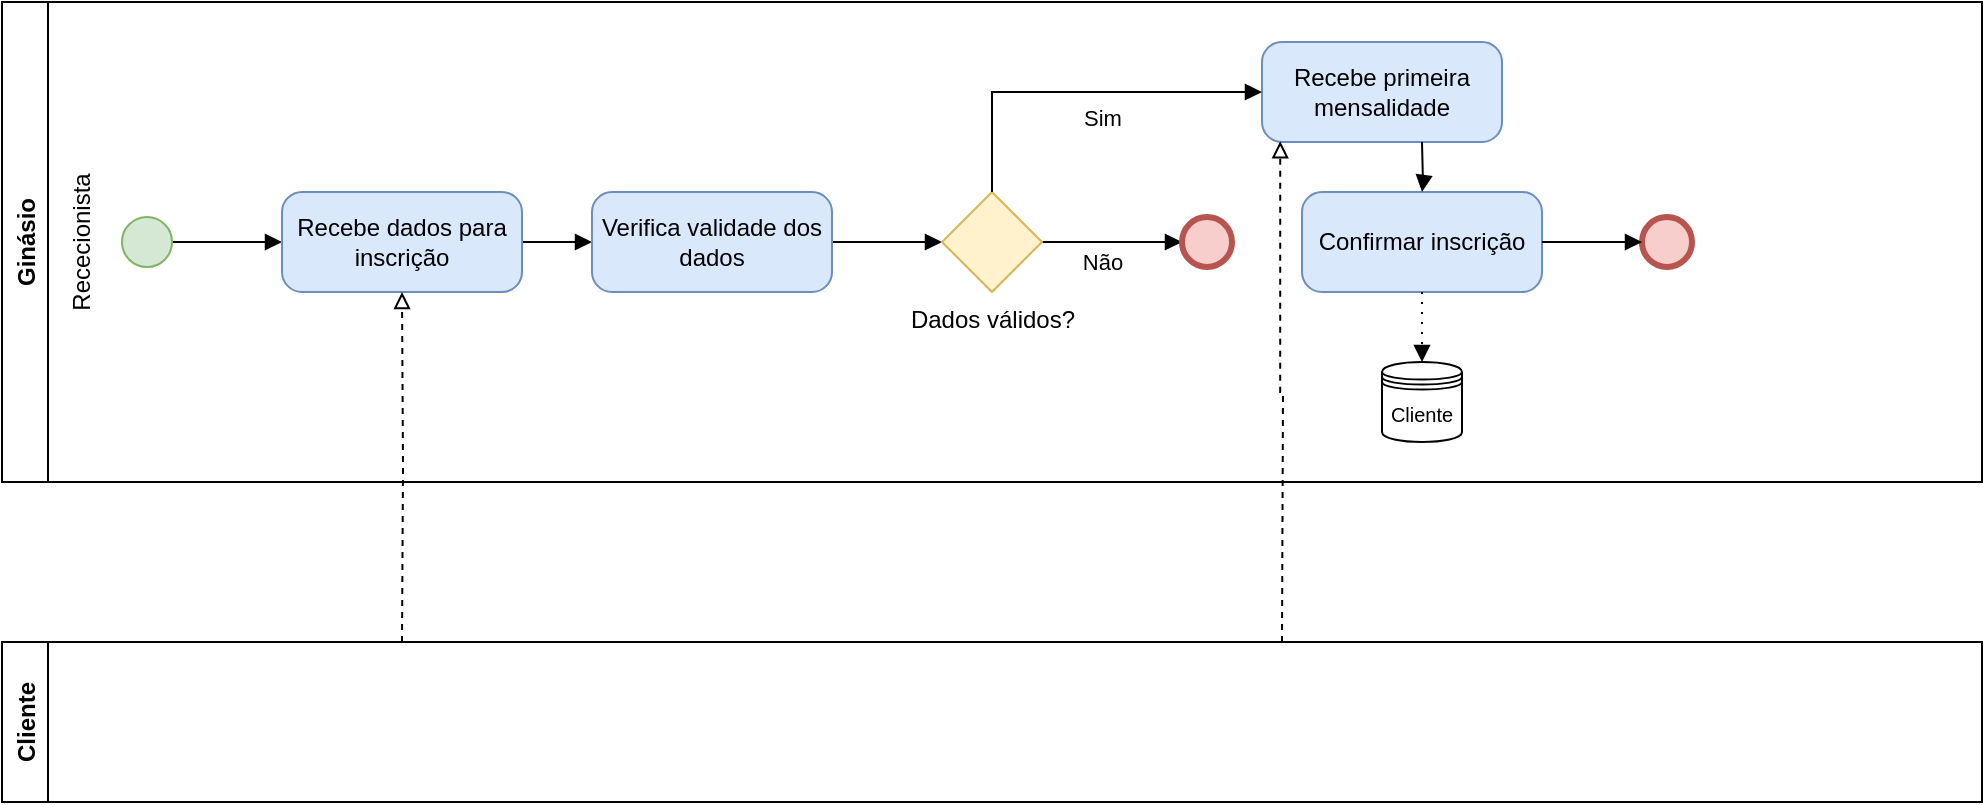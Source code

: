 <mxfile version="20.3.0" type="device"><diagram id="R2lEEEUBdFMjLlhIrx00" name="Page-1"><mxGraphModel dx="1221" dy="754" grid="1" gridSize="10" guides="1" tooltips="1" connect="1" arrows="1" fold="1" page="1" pageScale="1" pageWidth="850" pageHeight="1100" math="0" shadow="0" extFonts="Permanent Marker^https://fonts.googleapis.com/css?family=Permanent+Marker"><root><mxCell id="0"/><mxCell id="1" parent="0"/><mxCell id="FbWQHcf3tOXW2yUhKQ6o-1" value="Ginásio" style="swimlane;horizontal=0;" vertex="1" parent="1"><mxGeometry x="10" y="200" width="990" height="240" as="geometry"/></mxCell><mxCell id="FbWQHcf3tOXW2yUhKQ6o-3" value="Rececionista" style="text;html=1;strokeColor=none;fillColor=none;align=center;verticalAlign=middle;whiteSpace=wrap;rounded=0;rotation=-90;" vertex="1" parent="FbWQHcf3tOXW2yUhKQ6o-1"><mxGeometry x="10" y="105" width="60" height="30" as="geometry"/></mxCell><mxCell id="FbWQHcf3tOXW2yUhKQ6o-8" style="edgeStyle=orthogonalEdgeStyle;rounded=0;orthogonalLoop=1;jettySize=auto;html=1;entryX=0;entryY=0.5;entryDx=0;entryDy=0;entryPerimeter=0;endArrow=block;endFill=1;" edge="1" parent="FbWQHcf3tOXW2yUhKQ6o-1" source="FbWQHcf3tOXW2yUhKQ6o-5" target="FbWQHcf3tOXW2yUhKQ6o-7"><mxGeometry relative="1" as="geometry"/></mxCell><mxCell id="FbWQHcf3tOXW2yUhKQ6o-5" value="" style="points=[[0.145,0.145,0],[0.5,0,0],[0.855,0.145,0],[1,0.5,0],[0.855,0.855,0],[0.5,1,0],[0.145,0.855,0],[0,0.5,0]];shape=mxgraph.bpmn.event;html=1;verticalLabelPosition=bottom;labelBackgroundColor=#ffffff;verticalAlign=top;align=center;perimeter=ellipsePerimeter;outlineConnect=0;aspect=fixed;outline=standard;symbol=general;fillColor=#d5e8d4;strokeColor=#82b366;" vertex="1" parent="FbWQHcf3tOXW2yUhKQ6o-1"><mxGeometry x="60" y="107.5" width="25" height="25" as="geometry"/></mxCell><mxCell id="FbWQHcf3tOXW2yUhKQ6o-11" style="edgeStyle=orthogonalEdgeStyle;rounded=0;orthogonalLoop=1;jettySize=auto;html=1;exitX=1;exitY=0.5;exitDx=0;exitDy=0;exitPerimeter=0;entryX=0;entryY=0.5;entryDx=0;entryDy=0;entryPerimeter=0;endArrow=block;endFill=1;" edge="1" parent="FbWQHcf3tOXW2yUhKQ6o-1" source="FbWQHcf3tOXW2yUhKQ6o-7" target="FbWQHcf3tOXW2yUhKQ6o-10"><mxGeometry relative="1" as="geometry"/></mxCell><mxCell id="FbWQHcf3tOXW2yUhKQ6o-7" value="Recebe dados para inscrição" style="points=[[0.25,0,0],[0.5,0,0],[0.75,0,0],[1,0.25,0],[1,0.5,0],[1,0.75,0],[0.75,1,0],[0.5,1,0],[0.25,1,0],[0,0.75,0],[0,0.5,0],[0,0.25,0]];shape=mxgraph.bpmn.task;whiteSpace=wrap;rectStyle=rounded;size=10;taskMarker=abstract;fillColor=#dae8fc;strokeColor=#6c8ebf;" vertex="1" parent="FbWQHcf3tOXW2yUhKQ6o-1"><mxGeometry x="140" y="95" width="120" height="50" as="geometry"/></mxCell><mxCell id="FbWQHcf3tOXW2yUhKQ6o-13" style="edgeStyle=orthogonalEdgeStyle;rounded=0;orthogonalLoop=1;jettySize=auto;html=1;endArrow=block;endFill=1;" edge="1" parent="FbWQHcf3tOXW2yUhKQ6o-1" source="FbWQHcf3tOXW2yUhKQ6o-10" target="FbWQHcf3tOXW2yUhKQ6o-12"><mxGeometry relative="1" as="geometry"/></mxCell><mxCell id="FbWQHcf3tOXW2yUhKQ6o-10" value="Verifica validade dos dados" style="points=[[0.25,0,0],[0.5,0,0],[0.75,0,0],[1,0.25,0],[1,0.5,0],[1,0.75,0],[0.75,1,0],[0.5,1,0],[0.25,1,0],[0,0.75,0],[0,0.5,0],[0,0.25,0]];shape=mxgraph.bpmn.task;whiteSpace=wrap;rectStyle=rounded;size=10;taskMarker=abstract;fillColor=#dae8fc;strokeColor=#6c8ebf;" vertex="1" parent="FbWQHcf3tOXW2yUhKQ6o-1"><mxGeometry x="295" y="95" width="120" height="50" as="geometry"/></mxCell><mxCell id="FbWQHcf3tOXW2yUhKQ6o-16" style="edgeStyle=orthogonalEdgeStyle;rounded=0;orthogonalLoop=1;jettySize=auto;html=1;exitX=1;exitY=0.5;exitDx=0;exitDy=0;exitPerimeter=0;endArrow=block;endFill=1;" edge="1" parent="FbWQHcf3tOXW2yUhKQ6o-1" source="FbWQHcf3tOXW2yUhKQ6o-12" target="FbWQHcf3tOXW2yUhKQ6o-15"><mxGeometry relative="1" as="geometry"/></mxCell><mxCell id="FbWQHcf3tOXW2yUhKQ6o-17" value="Não" style="edgeLabel;html=1;align=center;verticalAlign=middle;resizable=0;points=[];" vertex="1" connectable="0" parent="FbWQHcf3tOXW2yUhKQ6o-16"><mxGeometry x="0.165" relative="1" as="geometry"><mxPoint x="-11" y="10" as="offset"/></mxGeometry></mxCell><mxCell id="FbWQHcf3tOXW2yUhKQ6o-12" value="Dados válidos?" style="points=[[0.25,0.25,0],[0.5,0,0],[0.75,0.25,0],[1,0.5,0],[0.75,0.75,0],[0.5,1,0],[0.25,0.75,0],[0,0.5,0]];shape=mxgraph.bpmn.gateway2;html=1;verticalLabelPosition=bottom;labelBackgroundColor=#ffffff;verticalAlign=top;align=center;perimeter=rhombusPerimeter;outlineConnect=0;outline=none;symbol=none;fillColor=#fff2cc;strokeColor=#d6b656;" vertex="1" parent="FbWQHcf3tOXW2yUhKQ6o-1"><mxGeometry x="470" y="95" width="50" height="50" as="geometry"/></mxCell><mxCell id="FbWQHcf3tOXW2yUhKQ6o-15" value="" style="points=[[0.145,0.145,0],[0.5,0,0],[0.855,0.145,0],[1,0.5,0],[0.855,0.855,0],[0.5,1,0],[0.145,0.855,0],[0,0.5,0]];shape=mxgraph.bpmn.event;html=1;verticalLabelPosition=bottom;labelBackgroundColor=#ffffff;verticalAlign=top;align=center;perimeter=ellipsePerimeter;outlineConnect=0;aspect=fixed;outline=end;symbol=terminate2;fillColor=#f8cecc;strokeColor=#b85450;" vertex="1" parent="FbWQHcf3tOXW2yUhKQ6o-1"><mxGeometry x="590" y="107.5" width="25" height="25" as="geometry"/></mxCell><mxCell id="FbWQHcf3tOXW2yUhKQ6o-27" value="Recebe primeira mensalidade" style="points=[[0.25,0,0],[0.5,0,0],[0.75,0,0],[1,0.25,0],[1,0.5,0],[1,0.75,0],[0.75,1,0],[0.5,1,0],[0.25,1,0],[0,0.75,0],[0,0.5,0],[0,0.25,0]];shape=mxgraph.bpmn.task;whiteSpace=wrap;rectStyle=rounded;size=10;taskMarker=abstract;fillColor=#dae8fc;strokeColor=#6c8ebf;" vertex="1" parent="FbWQHcf3tOXW2yUhKQ6o-1"><mxGeometry x="630" y="20" width="120" height="50" as="geometry"/></mxCell><mxCell id="FbWQHcf3tOXW2yUhKQ6o-19" style="edgeStyle=orthogonalEdgeStyle;rounded=0;orthogonalLoop=1;jettySize=auto;html=1;exitX=0.5;exitY=0;exitDx=0;exitDy=0;exitPerimeter=0;entryX=0;entryY=0.5;entryDx=0;entryDy=0;entryPerimeter=0;endArrow=block;endFill=1;" edge="1" parent="FbWQHcf3tOXW2yUhKQ6o-1" source="FbWQHcf3tOXW2yUhKQ6o-12" target="FbWQHcf3tOXW2yUhKQ6o-27"><mxGeometry relative="1" as="geometry"/></mxCell><mxCell id="FbWQHcf3tOXW2yUhKQ6o-20" value="Sim" style="edgeLabel;html=1;align=center;verticalAlign=middle;resizable=0;points=[];" vertex="1" connectable="0" parent="FbWQHcf3tOXW2yUhKQ6o-19"><mxGeometry x="-0.127" y="-1" relative="1" as="geometry"><mxPoint x="24" y="12" as="offset"/></mxGeometry></mxCell><mxCell id="FbWQHcf3tOXW2yUhKQ6o-18" value="Confirmar inscrição" style="points=[[0.25,0,0],[0.5,0,0],[0.75,0,0],[1,0.25,0],[1,0.5,0],[1,0.75,0],[0.75,1,0],[0.5,1,0],[0.25,1,0],[0,0.75,0],[0,0.5,0],[0,0.25,0]];shape=mxgraph.bpmn.task;whiteSpace=wrap;rectStyle=rounded;size=10;taskMarker=abstract;fillColor=#dae8fc;strokeColor=#6c8ebf;" vertex="1" parent="FbWQHcf3tOXW2yUhKQ6o-1"><mxGeometry x="650" y="95" width="120" height="50" as="geometry"/></mxCell><mxCell id="FbWQHcf3tOXW2yUhKQ6o-28" style="edgeStyle=orthogonalEdgeStyle;rounded=0;orthogonalLoop=1;jettySize=auto;html=1;exitX=0.5;exitY=1;exitDx=0;exitDy=0;exitPerimeter=0;fontSize=10;endArrow=block;endFill=1;" edge="1" parent="FbWQHcf3tOXW2yUhKQ6o-1" target="FbWQHcf3tOXW2yUhKQ6o-18"><mxGeometry relative="1" as="geometry"><mxPoint x="710" y="70" as="sourcePoint"/></mxGeometry></mxCell><mxCell id="FbWQHcf3tOXW2yUhKQ6o-23" value="" style="shape=datastore;whiteSpace=wrap;html=1;labelPosition=center;verticalLabelPosition=bottom;align=center;verticalAlign=top;" vertex="1" parent="FbWQHcf3tOXW2yUhKQ6o-1"><mxGeometry x="690" y="180" width="40" height="40" as="geometry"/></mxCell><mxCell id="FbWQHcf3tOXW2yUhKQ6o-25" value="" style="group" vertex="1" connectable="0" parent="FbWQHcf3tOXW2yUhKQ6o-1"><mxGeometry x="690" y="180" width="40" height="40" as="geometry"/></mxCell><mxCell id="FbWQHcf3tOXW2yUhKQ6o-24" value="&lt;font style=&quot;font-size: 10px;&quot;&gt;Cliente&lt;/font&gt;" style="text;html=1;strokeColor=none;fillColor=none;align=center;verticalAlign=middle;whiteSpace=wrap;rounded=0;" vertex="1" parent="FbWQHcf3tOXW2yUhKQ6o-25"><mxGeometry x="4" y="20" width="32" height="12" as="geometry"/></mxCell><mxCell id="FbWQHcf3tOXW2yUhKQ6o-21" value="" style="points=[[0.145,0.145,0],[0.5,0,0],[0.855,0.145,0],[1,0.5,0],[0.855,0.855,0],[0.5,1,0],[0.145,0.855,0],[0,0.5,0]];shape=mxgraph.bpmn.event;html=1;verticalLabelPosition=bottom;labelBackgroundColor=#ffffff;verticalAlign=top;align=center;perimeter=ellipsePerimeter;outlineConnect=0;aspect=fixed;outline=end;symbol=terminate2;fillColor=#f8cecc;strokeColor=#b85450;" vertex="1" parent="FbWQHcf3tOXW2yUhKQ6o-1"><mxGeometry x="820" y="107.5" width="25" height="25" as="geometry"/></mxCell><mxCell id="FbWQHcf3tOXW2yUhKQ6o-22" style="edgeStyle=orthogonalEdgeStyle;rounded=0;orthogonalLoop=1;jettySize=auto;html=1;exitX=1;exitY=0.5;exitDx=0;exitDy=0;exitPerimeter=0;entryX=0;entryY=0.5;entryDx=0;entryDy=0;entryPerimeter=0;endArrow=block;endFill=1;" edge="1" parent="FbWQHcf3tOXW2yUhKQ6o-1" source="FbWQHcf3tOXW2yUhKQ6o-18" target="FbWQHcf3tOXW2yUhKQ6o-21"><mxGeometry relative="1" as="geometry"/></mxCell><mxCell id="FbWQHcf3tOXW2yUhKQ6o-26" style="edgeStyle=orthogonalEdgeStyle;rounded=0;orthogonalLoop=1;jettySize=auto;html=1;exitX=0.5;exitY=1;exitDx=0;exitDy=0;exitPerimeter=0;fontSize=10;endArrow=block;endFill=1;dashed=1;dashPattern=1 4;" edge="1" parent="FbWQHcf3tOXW2yUhKQ6o-1" source="FbWQHcf3tOXW2yUhKQ6o-18" target="FbWQHcf3tOXW2yUhKQ6o-23"><mxGeometry relative="1" as="geometry"><mxPoint x="870" y="70" as="sourcePoint"/><Array as="points"><mxPoint x="710" y="150"/><mxPoint x="710" y="150"/></Array></mxGeometry></mxCell><mxCell id="FbWQHcf3tOXW2yUhKQ6o-30" style="edgeStyle=orthogonalEdgeStyle;rounded=0;orthogonalLoop=1;jettySize=auto;html=1;entryX=0.076;entryY=0.993;entryDx=0;entryDy=0;entryPerimeter=0;dashed=1;endArrow=block;endFill=0;" edge="1" parent="FbWQHcf3tOXW2yUhKQ6o-1" target="FbWQHcf3tOXW2yUhKQ6o-27"><mxGeometry relative="1" as="geometry"><mxPoint x="640" y="320" as="sourcePoint"/><mxPoint x="640" y="135" as="targetPoint"/></mxGeometry></mxCell><mxCell id="FbWQHcf3tOXW2yUhKQ6o-9" style="edgeStyle=orthogonalEdgeStyle;rounded=0;orthogonalLoop=1;jettySize=auto;html=1;entryX=0.5;entryY=1;entryDx=0;entryDy=0;entryPerimeter=0;dashed=1;endArrow=block;endFill=0;" edge="1" parent="1" target="FbWQHcf3tOXW2yUhKQ6o-7"><mxGeometry relative="1" as="geometry"><mxPoint x="210" y="520" as="sourcePoint"/></mxGeometry></mxCell><mxCell id="FbWQHcf3tOXW2yUhKQ6o-2" value="Cliente" style="swimlane;horizontal=0;" vertex="1" parent="1"><mxGeometry x="10" y="520" width="990" height="80" as="geometry"/></mxCell></root></mxGraphModel></diagram></mxfile>